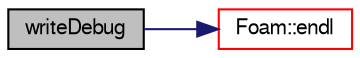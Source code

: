 digraph "writeDebug"
{
  bgcolor="transparent";
  edge [fontname="FreeSans",fontsize="10",labelfontname="FreeSans",labelfontsize="10"];
  node [fontname="FreeSans",fontsize="10",shape=record];
  rankdir="LR";
  Node1319 [label="writeDebug",height=0.2,width=0.4,color="black", fillcolor="grey75", style="filled", fontcolor="black"];
  Node1319 -> Node1320 [color="midnightblue",fontsize="10",style="solid",fontname="FreeSans"];
  Node1320 [label="Foam::endl",height=0.2,width=0.4,color="red",URL="$a21124.html#a2db8fe02a0d3909e9351bb4275b23ce4",tooltip="Add newline and flush stream. "];
}
